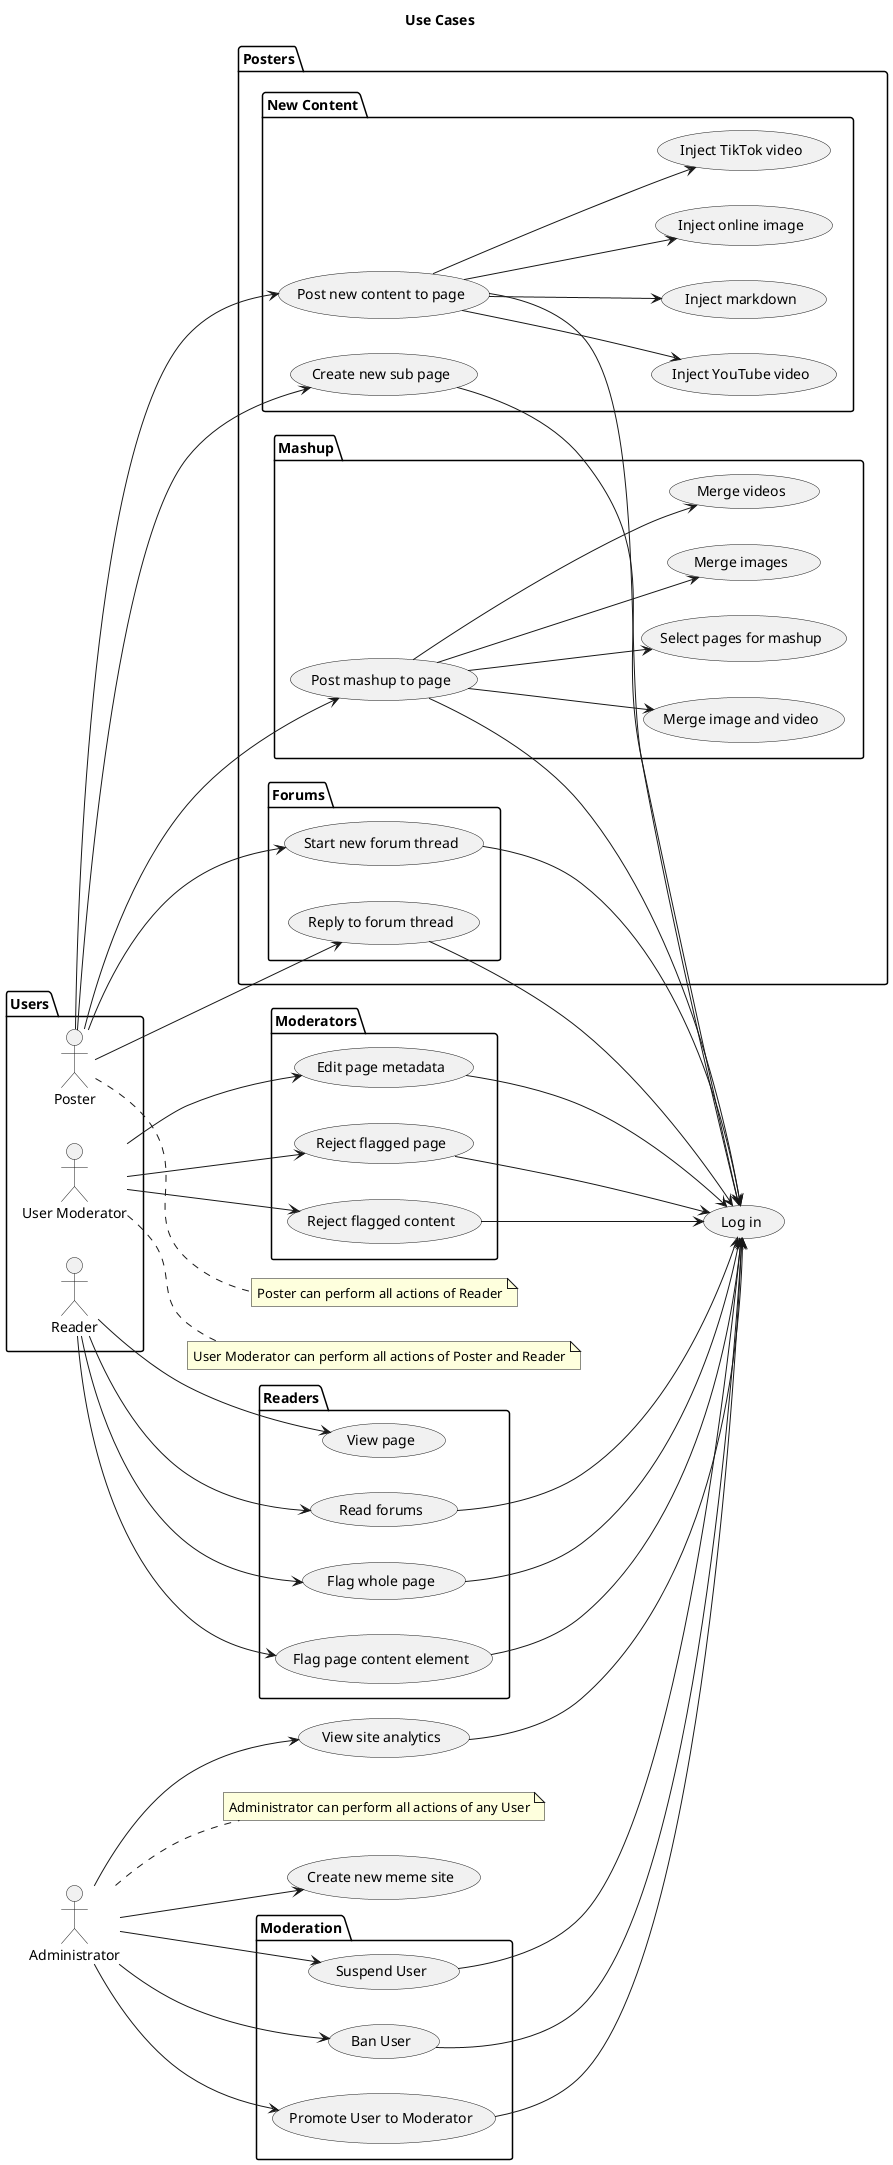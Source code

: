 @startuml
title Use Cases
left to right direction

package "Users" {
    :Reader: as reader
    :Poster: as poster
    :User Moderator: as mod
}

' Readers

(Log in) as login

package "Readers" {
    (View page) as readPage
    (Flag whole page) as flagPage
    (Flag page content element) as flagContent
    (Read forums) as readForums
}

reader --> readPage
reader --> flagPage
reader --> flagContent
reader --> readForums

flagPage --> login
flagContent --> login
readForums --> login

' Posters

note right of poster
    Poster can perform all actions of Reader
end note

package "Posters" {
    package "Forums" {
        (Start new forum thread) as startThread
        (Reply to forum thread) as replyThread
    }
    package "New Content" {
        (Post new content to page) as postContent
        (Create new sub page) as createPage
        (Inject online image) as image
        postContent --> image
        (Inject TikTok video) as tiktok
        postContent --> tiktok
        (Inject YouTube video) as youtube
        postContent --> youtube
        (Inject markdown) as markdown
        postContent --> markdown
    }
    package "Mashup" {
        (Post mashup to page) as createMashupPage
        (Merge images) as mashupImages
        (Merge videos) as mashupVideos
        (Merge image and video) as mashupImageVideo
        createMashupPage --> mashupImages
        createMashupPage --> mashupVideos
        createMashupPage --> mashupImageVideo
        (Select pages for mashup) as selectPages
    }
}

poster --> postContent
poster --> createPage
poster --> createMashupPage
createMashupPage --> selectPages
poster --> startThread
poster --> replyThread

postContent --> login
createPage --> login
createMashupPage --> login
startThread --> login
replyThread --> login

' Moderators

note right of mod
    User Moderator can perform all actions of Poster and Reader
end note

package "Moderators" {
    (Reject flagged page) as rejectPage
    (Reject flagged content) as rejectContent
    (Edit page metadata) as editTags
}

mod --> rejectPage
mod --> rejectContent
mod --> editTags
    
rejectPage --> login
rejectContent --> login
editTags --> login

' Admin

:Administrator: as admin
note right of admin
    Administrator can perform all actions of any User
end note

package "Moderation" {
    (Promote User to Moderator) as promoteUser
    (Suspend User) as suspendUser
    (Ban User) as banUser
}
(View site analytics) as viewAnalytics
(Create new meme site) as createNewSite

admin --> viewAnalytics
admin --> promoteUser
admin --> suspendUser
admin --> banUser
admin --> createNewSite

viewAnalytics --> login
promoteUser --> login
suspendUser --> login
banUser --> login

@enduml
